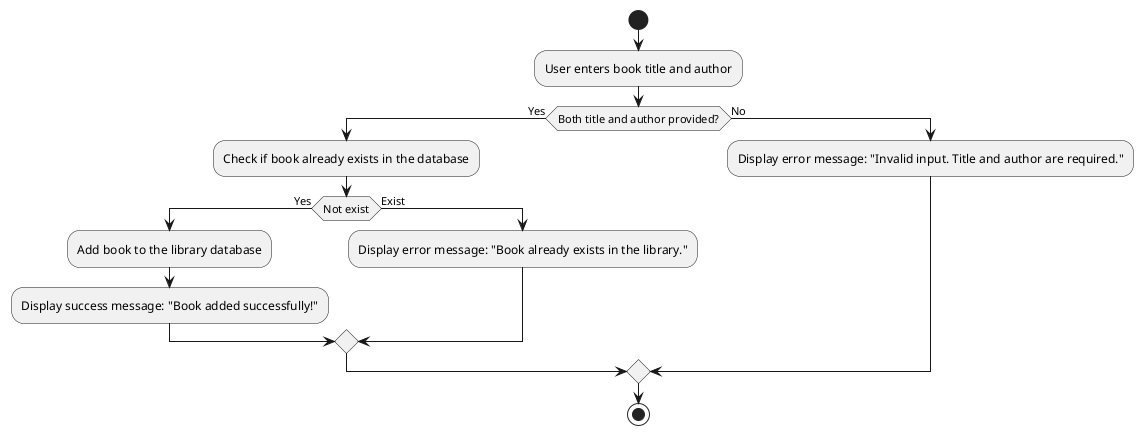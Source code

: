 
@startuml
start
:User enters book title and author;
if (Both title and author provided?) then (Yes)
  :Check if book already exists in the database;
  if (Not exist) then (Yes)
    :Add book to the library database;
    :Display success message: "Book added successfully!";
  else (Exist)
    :Display error message: "Book already exists in the library.";
  endif
else (No)
  :Display error message: "Invalid input. Title and author are required.";
endif
stop
@enduml
